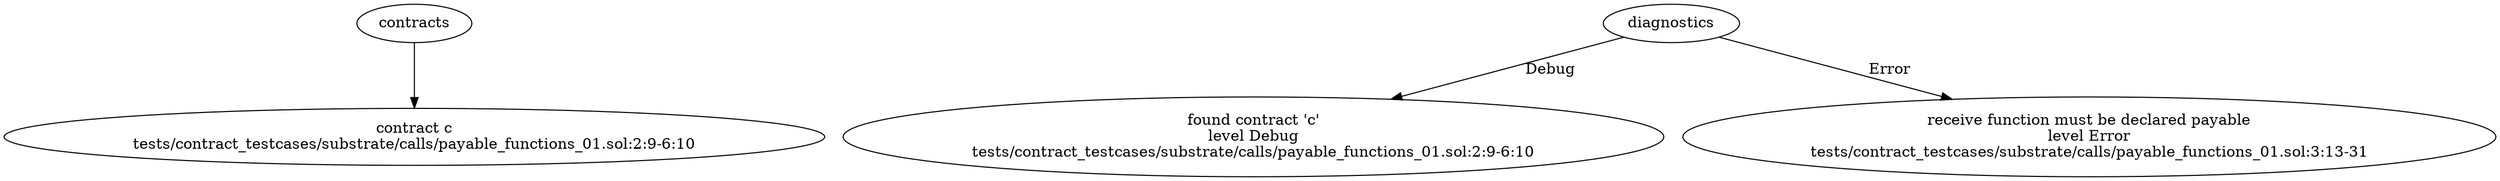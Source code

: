 strict digraph "tests/contract_testcases/substrate/calls/payable_functions_01.sol" {
	contract [label="contract c\ntests/contract_testcases/substrate/calls/payable_functions_01.sol:2:9-6:10"]
	diagnostic [label="found contract 'c'\nlevel Debug\ntests/contract_testcases/substrate/calls/payable_functions_01.sol:2:9-6:10"]
	diagnostic_5 [label="receive function must be declared payable\nlevel Error\ntests/contract_testcases/substrate/calls/payable_functions_01.sol:3:13-31"]
	contracts -> contract
	diagnostics -> diagnostic [label="Debug"]
	diagnostics -> diagnostic_5 [label="Error"]
}
